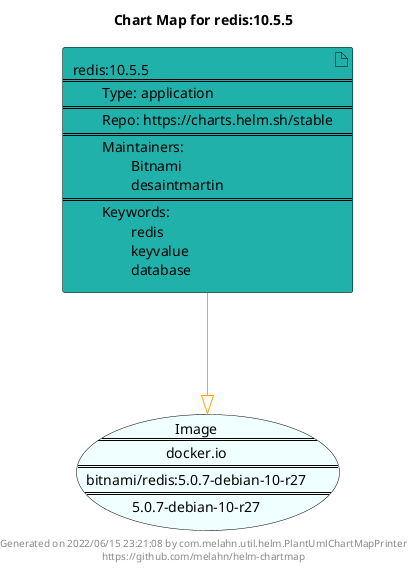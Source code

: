@startuml
skinparam linetype ortho
skinparam backgroundColor white
skinparam usecaseBorderColor black
skinparam usecaseArrowColor LightSlateGray
skinparam artifactBorderColor black
skinparam artifactArrowColor LightSlateGray

title Chart Map for redis:10.5.5

'There is one referenced Helm Chart
artifact "redis:10.5.5\n====\n\tType: application\n====\n\tRepo: https://charts.helm.sh/stable\n====\n\tMaintainers: \n\t\tBitnami\n\t\tdesaintmartin\n====\n\tKeywords: \n\t\tredis\n\t\tkeyvalue\n\t\tdatabase" as redis_10_5_5 #LightSeaGreen

'There is one referenced Docker Image
usecase "Image\n====\ndocker.io\n====\nbitnami/redis:5.0.7-debian-10-r27\n====\n5.0.7-debian-10-r27" as docker_io_bitnami_redis_5_0_7_debian_10_r27 #Azure

'Chart Dependencies
redis_10_5_5--[#orange]-|>docker_io_bitnami_redis_5_0_7_debian_10_r27

center footer Generated on 2022/06/15 23:21:08 by com.melahn.util.helm.PlantUmlChartMapPrinter\nhttps://github.com/melahn/helm-chartmap
@enduml
